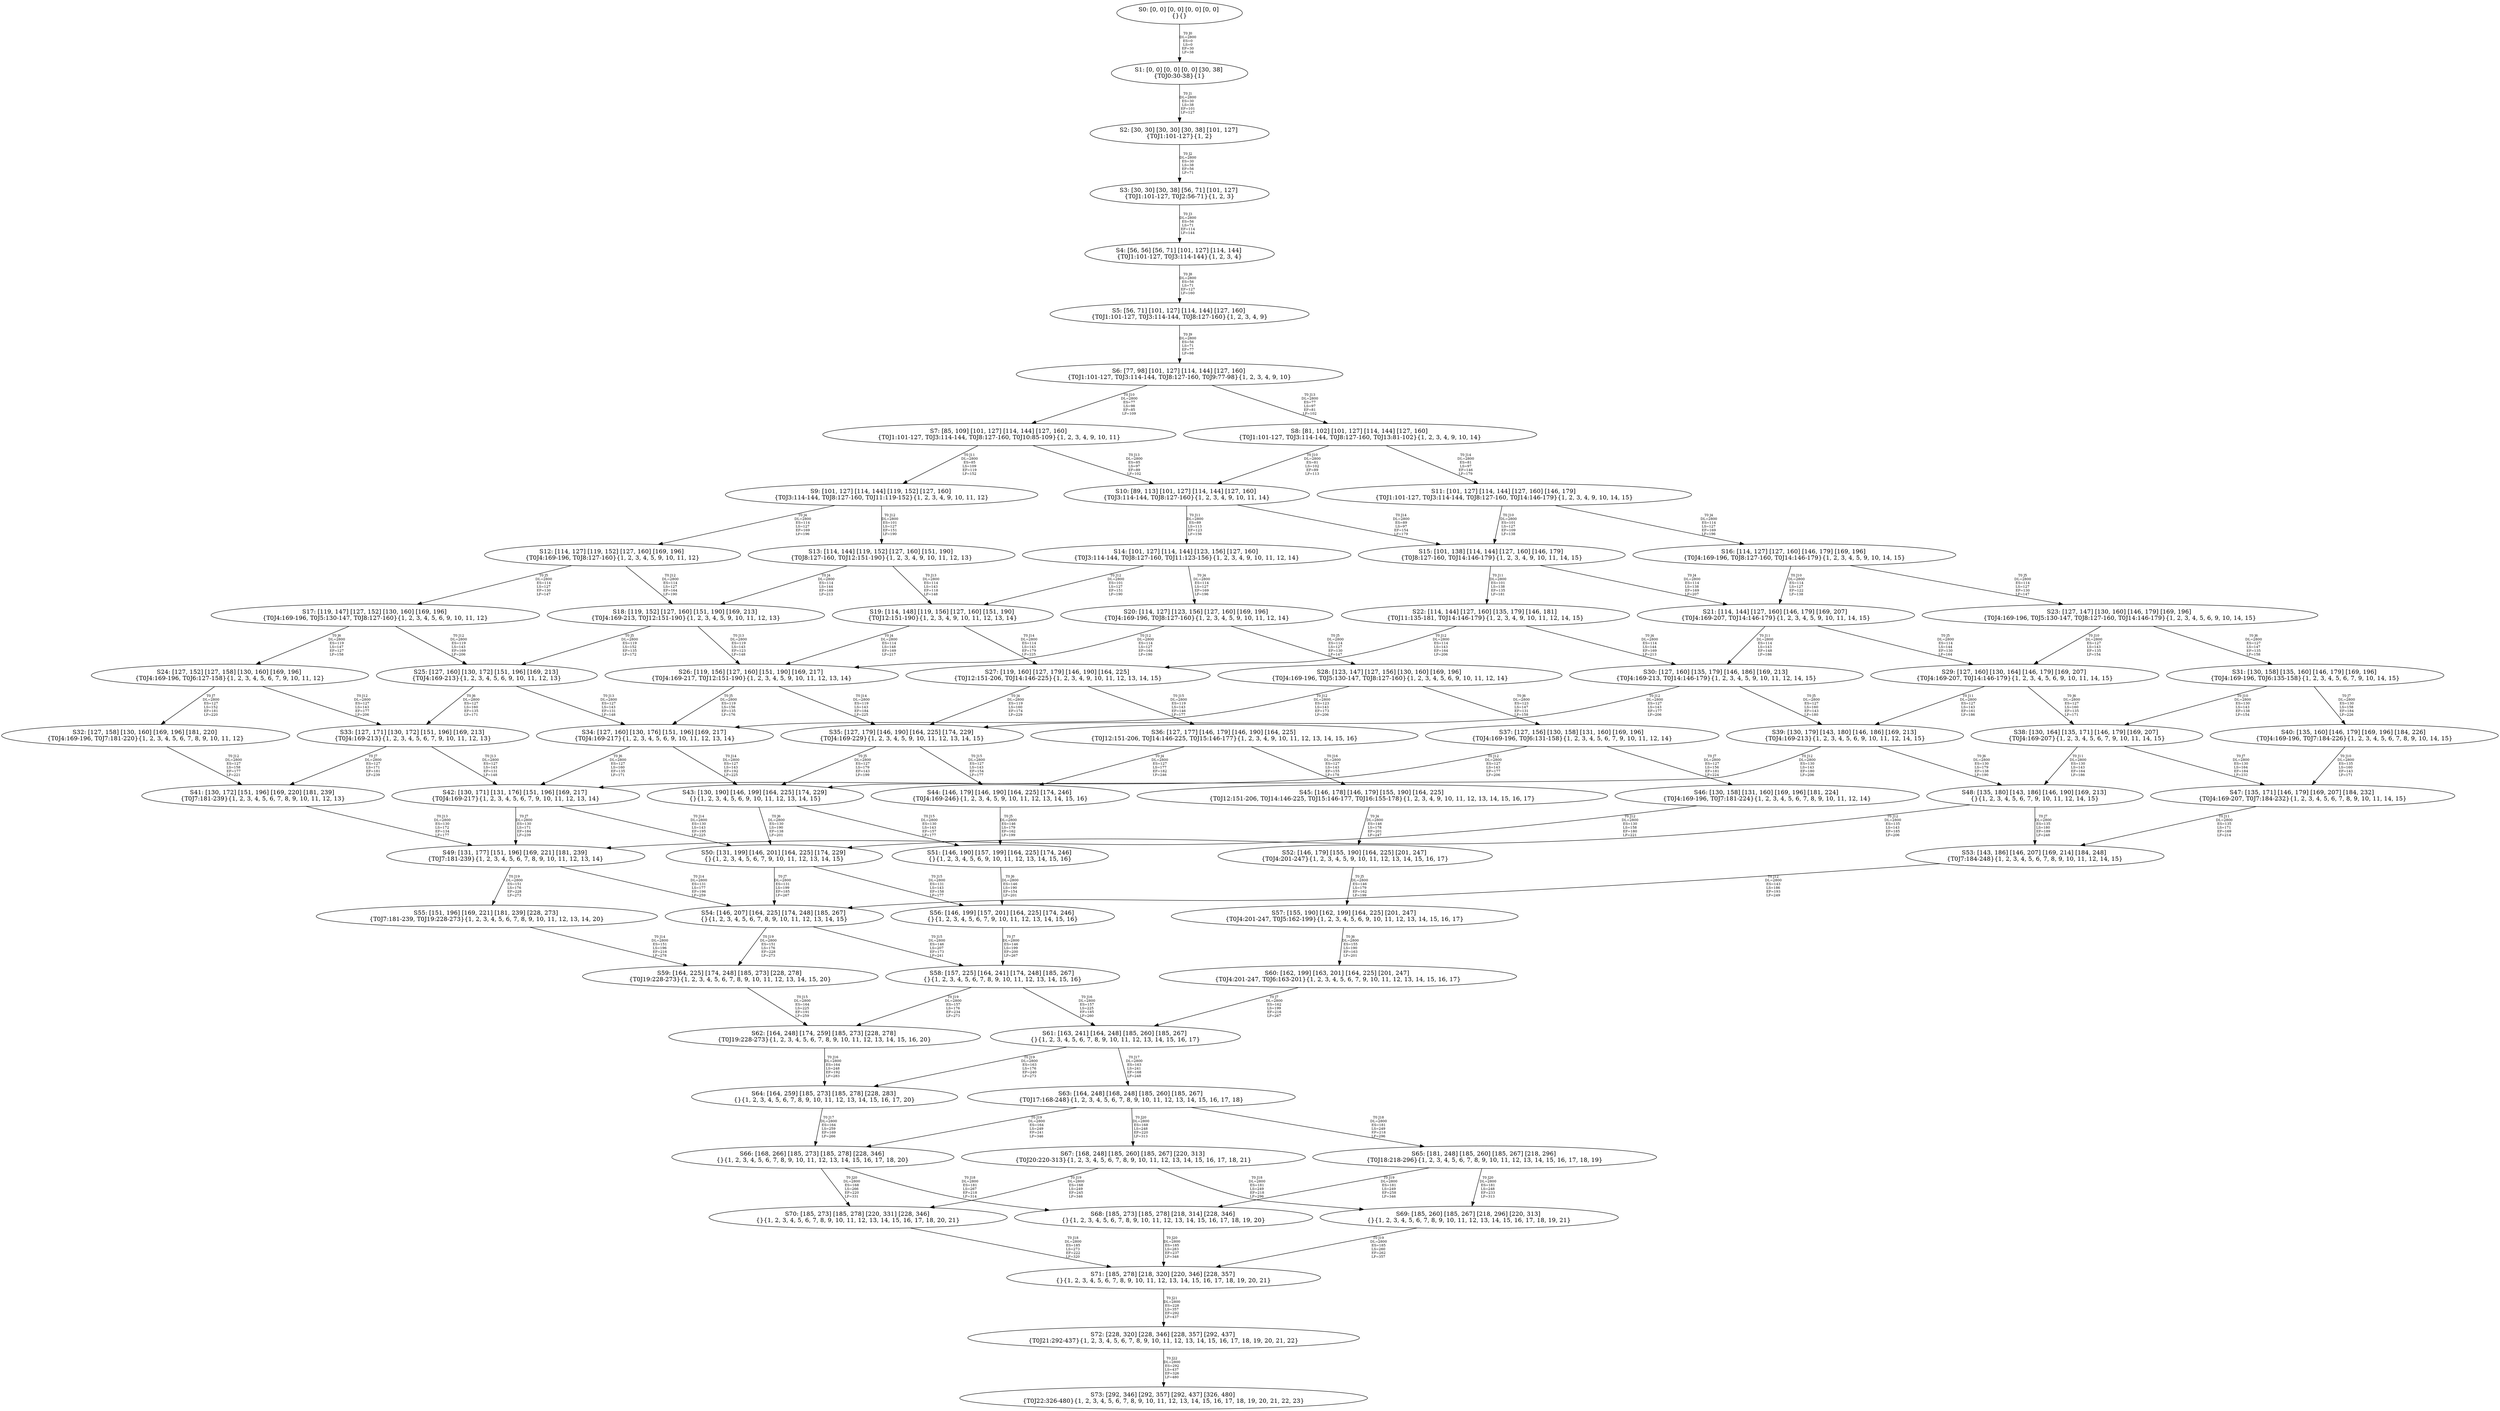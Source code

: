 digraph {
	S0[label="S0: [0, 0] [0, 0] [0, 0] [0, 0] \n{}{}"];
	S1[label="S1: [0, 0] [0, 0] [0, 0] [30, 38] \n{T0J0:30-38}{1}"];
	S2[label="S2: [30, 30] [30, 30] [30, 38] [101, 127] \n{T0J1:101-127}{1, 2}"];
	S3[label="S3: [30, 30] [30, 38] [56, 71] [101, 127] \n{T0J1:101-127, T0J2:56-71}{1, 2, 3}"];
	S4[label="S4: [56, 56] [56, 71] [101, 127] [114, 144] \n{T0J1:101-127, T0J3:114-144}{1, 2, 3, 4}"];
	S5[label="S5: [56, 71] [101, 127] [114, 144] [127, 160] \n{T0J1:101-127, T0J3:114-144, T0J8:127-160}{1, 2, 3, 4, 9}"];
	S6[label="S6: [77, 98] [101, 127] [114, 144] [127, 160] \n{T0J1:101-127, T0J3:114-144, T0J8:127-160, T0J9:77-98}{1, 2, 3, 4, 9, 10}"];
	S7[label="S7: [85, 109] [101, 127] [114, 144] [127, 160] \n{T0J1:101-127, T0J3:114-144, T0J8:127-160, T0J10:85-109}{1, 2, 3, 4, 9, 10, 11}"];
	S8[label="S8: [81, 102] [101, 127] [114, 144] [127, 160] \n{T0J1:101-127, T0J3:114-144, T0J8:127-160, T0J13:81-102}{1, 2, 3, 4, 9, 10, 14}"];
	S9[label="S9: [101, 127] [114, 144] [119, 152] [127, 160] \n{T0J3:114-144, T0J8:127-160, T0J11:119-152}{1, 2, 3, 4, 9, 10, 11, 12}"];
	S10[label="S10: [89, 113] [101, 127] [114, 144] [127, 160] \n{T0J3:114-144, T0J8:127-160}{1, 2, 3, 4, 9, 10, 11, 14}"];
	S11[label="S11: [101, 127] [114, 144] [127, 160] [146, 179] \n{T0J1:101-127, T0J3:114-144, T0J8:127-160, T0J14:146-179}{1, 2, 3, 4, 9, 10, 14, 15}"];
	S12[label="S12: [114, 127] [119, 152] [127, 160] [169, 196] \n{T0J4:169-196, T0J8:127-160}{1, 2, 3, 4, 5, 9, 10, 11, 12}"];
	S13[label="S13: [114, 144] [119, 152] [127, 160] [151, 190] \n{T0J8:127-160, T0J12:151-190}{1, 2, 3, 4, 9, 10, 11, 12, 13}"];
	S14[label="S14: [101, 127] [114, 144] [123, 156] [127, 160] \n{T0J3:114-144, T0J8:127-160, T0J11:123-156}{1, 2, 3, 4, 9, 10, 11, 12, 14}"];
	S15[label="S15: [101, 138] [114, 144] [127, 160] [146, 179] \n{T0J8:127-160, T0J14:146-179}{1, 2, 3, 4, 9, 10, 11, 14, 15}"];
	S16[label="S16: [114, 127] [127, 160] [146, 179] [169, 196] \n{T0J4:169-196, T0J8:127-160, T0J14:146-179}{1, 2, 3, 4, 5, 9, 10, 14, 15}"];
	S17[label="S17: [119, 147] [127, 152] [130, 160] [169, 196] \n{T0J4:169-196, T0J5:130-147, T0J8:127-160}{1, 2, 3, 4, 5, 6, 9, 10, 11, 12}"];
	S18[label="S18: [119, 152] [127, 160] [151, 190] [169, 213] \n{T0J4:169-213, T0J12:151-190}{1, 2, 3, 4, 5, 9, 10, 11, 12, 13}"];
	S19[label="S19: [114, 148] [119, 156] [127, 160] [151, 190] \n{T0J12:151-190}{1, 2, 3, 4, 9, 10, 11, 12, 13, 14}"];
	S20[label="S20: [114, 127] [123, 156] [127, 160] [169, 196] \n{T0J4:169-196, T0J8:127-160}{1, 2, 3, 4, 5, 9, 10, 11, 12, 14}"];
	S21[label="S21: [114, 144] [127, 160] [146, 179] [169, 207] \n{T0J4:169-207, T0J14:146-179}{1, 2, 3, 4, 5, 9, 10, 11, 14, 15}"];
	S22[label="S22: [114, 144] [127, 160] [135, 179] [146, 181] \n{T0J11:135-181, T0J14:146-179}{1, 2, 3, 4, 9, 10, 11, 12, 14, 15}"];
	S23[label="S23: [127, 147] [130, 160] [146, 179] [169, 196] \n{T0J4:169-196, T0J5:130-147, T0J8:127-160, T0J14:146-179}{1, 2, 3, 4, 5, 6, 9, 10, 14, 15}"];
	S24[label="S24: [127, 152] [127, 158] [130, 160] [169, 196] \n{T0J4:169-196, T0J6:127-158}{1, 2, 3, 4, 5, 6, 7, 9, 10, 11, 12}"];
	S25[label="S25: [127, 160] [130, 172] [151, 196] [169, 213] \n{T0J4:169-213}{1, 2, 3, 4, 5, 6, 9, 10, 11, 12, 13}"];
	S26[label="S26: [119, 156] [127, 160] [151, 190] [169, 217] \n{T0J4:169-217, T0J12:151-190}{1, 2, 3, 4, 5, 9, 10, 11, 12, 13, 14}"];
	S27[label="S27: [119, 160] [127, 179] [146, 190] [164, 225] \n{T0J12:151-206, T0J14:146-225}{1, 2, 3, 4, 9, 10, 11, 12, 13, 14, 15}"];
	S28[label="S28: [123, 147] [127, 156] [130, 160] [169, 196] \n{T0J4:169-196, T0J5:130-147, T0J8:127-160}{1, 2, 3, 4, 5, 6, 9, 10, 11, 12, 14}"];
	S29[label="S29: [127, 160] [130, 164] [146, 179] [169, 207] \n{T0J4:169-207, T0J14:146-179}{1, 2, 3, 4, 5, 6, 9, 10, 11, 14, 15}"];
	S30[label="S30: [127, 160] [135, 179] [146, 186] [169, 213] \n{T0J4:169-213, T0J14:146-179}{1, 2, 3, 4, 5, 9, 10, 11, 12, 14, 15}"];
	S31[label="S31: [130, 158] [135, 160] [146, 179] [169, 196] \n{T0J4:169-196, T0J6:135-158}{1, 2, 3, 4, 5, 6, 7, 9, 10, 14, 15}"];
	S32[label="S32: [127, 158] [130, 160] [169, 196] [181, 220] \n{T0J4:169-196, T0J7:181-220}{1, 2, 3, 4, 5, 6, 7, 8, 9, 10, 11, 12}"];
	S33[label="S33: [127, 171] [130, 172] [151, 196] [169, 213] \n{T0J4:169-213}{1, 2, 3, 4, 5, 6, 7, 9, 10, 11, 12, 13}"];
	S34[label="S34: [127, 160] [130, 176] [151, 196] [169, 217] \n{T0J4:169-217}{1, 2, 3, 4, 5, 6, 9, 10, 11, 12, 13, 14}"];
	S35[label="S35: [127, 179] [146, 190] [164, 225] [174, 229] \n{T0J4:169-229}{1, 2, 3, 4, 5, 9, 10, 11, 12, 13, 14, 15}"];
	S36[label="S36: [127, 177] [146, 179] [146, 190] [164, 225] \n{T0J12:151-206, T0J14:146-225, T0J15:146-177}{1, 2, 3, 4, 9, 10, 11, 12, 13, 14, 15, 16}"];
	S37[label="S37: [127, 156] [130, 158] [131, 160] [169, 196] \n{T0J4:169-196, T0J6:131-158}{1, 2, 3, 4, 5, 6, 7, 9, 10, 11, 12, 14}"];
	S38[label="S38: [130, 164] [135, 171] [146, 179] [169, 207] \n{T0J4:169-207}{1, 2, 3, 4, 5, 6, 7, 9, 10, 11, 14, 15}"];
	S39[label="S39: [130, 179] [143, 180] [146, 186] [169, 213] \n{T0J4:169-213}{1, 2, 3, 4, 5, 6, 9, 10, 11, 12, 14, 15}"];
	S40[label="S40: [135, 160] [146, 179] [169, 196] [184, 226] \n{T0J4:169-196, T0J7:184-226}{1, 2, 3, 4, 5, 6, 7, 8, 9, 10, 14, 15}"];
	S41[label="S41: [130, 172] [151, 196] [169, 220] [181, 239] \n{T0J7:181-239}{1, 2, 3, 4, 5, 6, 7, 8, 9, 10, 11, 12, 13}"];
	S42[label="S42: [130, 171] [131, 176] [151, 196] [169, 217] \n{T0J4:169-217}{1, 2, 3, 4, 5, 6, 7, 9, 10, 11, 12, 13, 14}"];
	S43[label="S43: [130, 190] [146, 199] [164, 225] [174, 229] \n{}{1, 2, 3, 4, 5, 6, 9, 10, 11, 12, 13, 14, 15}"];
	S44[label="S44: [146, 179] [146, 190] [164, 225] [174, 246] \n{T0J4:169-246}{1, 2, 3, 4, 5, 9, 10, 11, 12, 13, 14, 15, 16}"];
	S45[label="S45: [146, 178] [146, 179] [155, 190] [164, 225] \n{T0J12:151-206, T0J14:146-225, T0J15:146-177, T0J16:155-178}{1, 2, 3, 4, 9, 10, 11, 12, 13, 14, 15, 16, 17}"];
	S46[label="S46: [130, 158] [131, 160] [169, 196] [181, 224] \n{T0J4:169-196, T0J7:181-224}{1, 2, 3, 4, 5, 6, 7, 8, 9, 10, 11, 12, 14}"];
	S47[label="S47: [135, 171] [146, 179] [169, 207] [184, 232] \n{T0J4:169-207, T0J7:184-232}{1, 2, 3, 4, 5, 6, 7, 8, 9, 10, 11, 14, 15}"];
	S48[label="S48: [135, 180] [143, 186] [146, 190] [169, 213] \n{}{1, 2, 3, 4, 5, 6, 7, 9, 10, 11, 12, 14, 15}"];
	S49[label="S49: [131, 177] [151, 196] [169, 221] [181, 239] \n{T0J7:181-239}{1, 2, 3, 4, 5, 6, 7, 8, 9, 10, 11, 12, 13, 14}"];
	S50[label="S50: [131, 199] [146, 201] [164, 225] [174, 229] \n{}{1, 2, 3, 4, 5, 6, 7, 9, 10, 11, 12, 13, 14, 15}"];
	S51[label="S51: [146, 190] [157, 199] [164, 225] [174, 246] \n{}{1, 2, 3, 4, 5, 6, 9, 10, 11, 12, 13, 14, 15, 16}"];
	S52[label="S52: [146, 179] [155, 190] [164, 225] [201, 247] \n{T0J4:201-247}{1, 2, 3, 4, 5, 9, 10, 11, 12, 13, 14, 15, 16, 17}"];
	S53[label="S53: [143, 186] [146, 207] [169, 214] [184, 248] \n{T0J7:184-248}{1, 2, 3, 4, 5, 6, 7, 8, 9, 10, 11, 12, 14, 15}"];
	S54[label="S54: [146, 207] [164, 225] [174, 248] [185, 267] \n{}{1, 2, 3, 4, 5, 6, 7, 8, 9, 10, 11, 12, 13, 14, 15}"];
	S55[label="S55: [151, 196] [169, 221] [181, 239] [228, 273] \n{T0J7:181-239, T0J19:228-273}{1, 2, 3, 4, 5, 6, 7, 8, 9, 10, 11, 12, 13, 14, 20}"];
	S56[label="S56: [146, 199] [157, 201] [164, 225] [174, 246] \n{}{1, 2, 3, 4, 5, 6, 7, 9, 10, 11, 12, 13, 14, 15, 16}"];
	S57[label="S57: [155, 190] [162, 199] [164, 225] [201, 247] \n{T0J4:201-247, T0J5:162-199}{1, 2, 3, 4, 5, 6, 9, 10, 11, 12, 13, 14, 15, 16, 17}"];
	S58[label="S58: [157, 225] [164, 241] [174, 248] [185, 267] \n{}{1, 2, 3, 4, 5, 6, 7, 8, 9, 10, 11, 12, 13, 14, 15, 16}"];
	S59[label="S59: [164, 225] [174, 248] [185, 273] [228, 278] \n{T0J19:228-273}{1, 2, 3, 4, 5, 6, 7, 8, 9, 10, 11, 12, 13, 14, 15, 20}"];
	S60[label="S60: [162, 199] [163, 201] [164, 225] [201, 247] \n{T0J4:201-247, T0J6:163-201}{1, 2, 3, 4, 5, 6, 7, 9, 10, 11, 12, 13, 14, 15, 16, 17}"];
	S61[label="S61: [163, 241] [164, 248] [185, 260] [185, 267] \n{}{1, 2, 3, 4, 5, 6, 7, 8, 9, 10, 11, 12, 13, 14, 15, 16, 17}"];
	S62[label="S62: [164, 248] [174, 259] [185, 273] [228, 278] \n{T0J19:228-273}{1, 2, 3, 4, 5, 6, 7, 8, 9, 10, 11, 12, 13, 14, 15, 16, 20}"];
	S63[label="S63: [164, 248] [168, 248] [185, 260] [185, 267] \n{T0J17:168-248}{1, 2, 3, 4, 5, 6, 7, 8, 9, 10, 11, 12, 13, 14, 15, 16, 17, 18}"];
	S64[label="S64: [164, 259] [185, 273] [185, 278] [228, 283] \n{}{1, 2, 3, 4, 5, 6, 7, 8, 9, 10, 11, 12, 13, 14, 15, 16, 17, 20}"];
	S65[label="S65: [181, 248] [185, 260] [185, 267] [218, 296] \n{T0J18:218-296}{1, 2, 3, 4, 5, 6, 7, 8, 9, 10, 11, 12, 13, 14, 15, 16, 17, 18, 19}"];
	S66[label="S66: [168, 266] [185, 273] [185, 278] [228, 346] \n{}{1, 2, 3, 4, 5, 6, 7, 8, 9, 10, 11, 12, 13, 14, 15, 16, 17, 18, 20}"];
	S67[label="S67: [168, 248] [185, 260] [185, 267] [220, 313] \n{T0J20:220-313}{1, 2, 3, 4, 5, 6, 7, 8, 9, 10, 11, 12, 13, 14, 15, 16, 17, 18, 21}"];
	S68[label="S68: [185, 273] [185, 278] [218, 314] [228, 346] \n{}{1, 2, 3, 4, 5, 6, 7, 8, 9, 10, 11, 12, 13, 14, 15, 16, 17, 18, 19, 20}"];
	S69[label="S69: [185, 260] [185, 267] [218, 296] [220, 313] \n{}{1, 2, 3, 4, 5, 6, 7, 8, 9, 10, 11, 12, 13, 14, 15, 16, 17, 18, 19, 21}"];
	S70[label="S70: [185, 273] [185, 278] [220, 331] [228, 346] \n{}{1, 2, 3, 4, 5, 6, 7, 8, 9, 10, 11, 12, 13, 14, 15, 16, 17, 18, 20, 21}"];
	S71[label="S71: [185, 278] [218, 320] [220, 346] [228, 357] \n{}{1, 2, 3, 4, 5, 6, 7, 8, 9, 10, 11, 12, 13, 14, 15, 16, 17, 18, 19, 20, 21}"];
	S72[label="S72: [228, 320] [228, 346] [228, 357] [292, 437] \n{T0J21:292-437}{1, 2, 3, 4, 5, 6, 7, 8, 9, 10, 11, 12, 13, 14, 15, 16, 17, 18, 19, 20, 21, 22}"];
	S73[label="S73: [292, 346] [292, 357] [292, 437] [326, 480] \n{T0J22:326-480}{1, 2, 3, 4, 5, 6, 7, 8, 9, 10, 11, 12, 13, 14, 15, 16, 17, 18, 19, 20, 21, 22, 23}"];
	S0 -> S1[label="T0 J0\nDL=2800\nES=0\nLS=0\nEF=30\nLF=38",fontsize=8];
	S1 -> S2[label="T0 J1\nDL=2800\nES=30\nLS=38\nEF=101\nLF=127",fontsize=8];
	S2 -> S3[label="T0 J2\nDL=2800\nES=30\nLS=38\nEF=56\nLF=71",fontsize=8];
	S3 -> S4[label="T0 J3\nDL=2800\nES=56\nLS=71\nEF=114\nLF=144",fontsize=8];
	S4 -> S5[label="T0 J8\nDL=2800\nES=56\nLS=71\nEF=127\nLF=160",fontsize=8];
	S5 -> S6[label="T0 J9\nDL=2800\nES=56\nLS=71\nEF=77\nLF=98",fontsize=8];
	S6 -> S7[label="T0 J10\nDL=2800\nES=77\nLS=98\nEF=85\nLF=109",fontsize=8];
	S6 -> S8[label="T0 J13\nDL=2800\nES=77\nLS=97\nEF=81\nLF=102",fontsize=8];
	S7 -> S9[label="T0 J11\nDL=2800\nES=85\nLS=109\nEF=119\nLF=152",fontsize=8];
	S7 -> S10[label="T0 J13\nDL=2800\nES=85\nLS=97\nEF=89\nLF=102",fontsize=8];
	S8 -> S10[label="T0 J10\nDL=2800\nES=81\nLS=102\nEF=89\nLF=113",fontsize=8];
	S8 -> S11[label="T0 J14\nDL=2800\nES=81\nLS=97\nEF=146\nLF=179",fontsize=8];
	S9 -> S12[label="T0 J4\nDL=2800\nES=114\nLS=127\nEF=169\nLF=196",fontsize=8];
	S9 -> S13[label="T0 J12\nDL=2800\nES=101\nLS=127\nEF=151\nLF=190",fontsize=8];
	S10 -> S14[label="T0 J11\nDL=2800\nES=89\nLS=113\nEF=123\nLF=156",fontsize=8];
	S10 -> S15[label="T0 J14\nDL=2800\nES=89\nLS=97\nEF=154\nLF=179",fontsize=8];
	S11 -> S16[label="T0 J4\nDL=2800\nES=114\nLS=127\nEF=169\nLF=196",fontsize=8];
	S11 -> S15[label="T0 J10\nDL=2800\nES=101\nLS=127\nEF=109\nLF=138",fontsize=8];
	S12 -> S17[label="T0 J5\nDL=2800\nES=114\nLS=127\nEF=130\nLF=147",fontsize=8];
	S12 -> S18[label="T0 J12\nDL=2800\nES=114\nLS=127\nEF=164\nLF=190",fontsize=8];
	S13 -> S18[label="T0 J4\nDL=2800\nES=114\nLS=144\nEF=169\nLF=213",fontsize=8];
	S13 -> S19[label="T0 J13\nDL=2800\nES=114\nLS=143\nEF=118\nLF=148",fontsize=8];
	S14 -> S20[label="T0 J4\nDL=2800\nES=114\nLS=127\nEF=169\nLF=196",fontsize=8];
	S14 -> S19[label="T0 J12\nDL=2800\nES=101\nLS=127\nEF=151\nLF=190",fontsize=8];
	S15 -> S21[label="T0 J4\nDL=2800\nES=114\nLS=138\nEF=169\nLF=207",fontsize=8];
	S15 -> S22[label="T0 J11\nDL=2800\nES=101\nLS=138\nEF=135\nLF=181",fontsize=8];
	S16 -> S23[label="T0 J5\nDL=2800\nES=114\nLS=127\nEF=130\nLF=147",fontsize=8];
	S16 -> S21[label="T0 J10\nDL=2800\nES=114\nLS=127\nEF=122\nLF=138",fontsize=8];
	S17 -> S24[label="T0 J6\nDL=2800\nES=119\nLS=147\nEF=127\nLF=158",fontsize=8];
	S17 -> S25[label="T0 J12\nDL=2800\nES=119\nLS=143\nEF=169\nLF=206",fontsize=8];
	S18 -> S25[label="T0 J5\nDL=2800\nES=119\nLS=152\nEF=135\nLF=172",fontsize=8];
	S18 -> S26[label="T0 J13\nDL=2800\nES=119\nLS=143\nEF=123\nLF=148",fontsize=8];
	S19 -> S26[label="T0 J4\nDL=2800\nES=114\nLS=148\nEF=169\nLF=217",fontsize=8];
	S19 -> S27[label="T0 J14\nDL=2800\nES=114\nLS=143\nEF=179\nLF=225",fontsize=8];
	S20 -> S28[label="T0 J5\nDL=2800\nES=114\nLS=127\nEF=130\nLF=147",fontsize=8];
	S20 -> S26[label="T0 J12\nDL=2800\nES=114\nLS=127\nEF=164\nLF=190",fontsize=8];
	S21 -> S29[label="T0 J5\nDL=2800\nES=114\nLS=144\nEF=130\nLF=164",fontsize=8];
	S21 -> S30[label="T0 J11\nDL=2800\nES=114\nLS=143\nEF=148\nLF=186",fontsize=8];
	S22 -> S30[label="T0 J4\nDL=2800\nES=114\nLS=144\nEF=169\nLF=213",fontsize=8];
	S22 -> S27[label="T0 J12\nDL=2800\nES=114\nLS=143\nEF=164\nLF=206",fontsize=8];
	S23 -> S31[label="T0 J6\nDL=2800\nES=127\nLS=147\nEF=135\nLF=158",fontsize=8];
	S23 -> S29[label="T0 J10\nDL=2800\nES=127\nLS=143\nEF=135\nLF=154",fontsize=8];
	S24 -> S32[label="T0 J7\nDL=2800\nES=127\nLS=152\nEF=181\nLF=220",fontsize=8];
	S24 -> S33[label="T0 J12\nDL=2800\nES=127\nLS=143\nEF=177\nLF=206",fontsize=8];
	S25 -> S33[label="T0 J6\nDL=2800\nES=127\nLS=160\nEF=135\nLF=171",fontsize=8];
	S25 -> S34[label="T0 J13\nDL=2800\nES=127\nLS=143\nEF=131\nLF=148",fontsize=8];
	S26 -> S34[label="T0 J5\nDL=2800\nES=119\nLS=156\nEF=135\nLF=176",fontsize=8];
	S26 -> S35[label="T0 J14\nDL=2800\nES=119\nLS=143\nEF=184\nLF=225",fontsize=8];
	S27 -> S35[label="T0 J4\nDL=2800\nES=119\nLS=160\nEF=174\nLF=229",fontsize=8];
	S27 -> S36[label="T0 J15\nDL=2800\nES=119\nLS=143\nEF=146\nLF=177",fontsize=8];
	S28 -> S37[label="T0 J6\nDL=2800\nES=123\nLS=147\nEF=131\nLF=158",fontsize=8];
	S28 -> S34[label="T0 J12\nDL=2800\nES=123\nLS=143\nEF=173\nLF=206",fontsize=8];
	S29 -> S38[label="T0 J6\nDL=2800\nES=127\nLS=160\nEF=135\nLF=171",fontsize=8];
	S29 -> S39[label="T0 J11\nDL=2800\nES=127\nLS=143\nEF=161\nLF=186",fontsize=8];
	S30 -> S39[label="T0 J5\nDL=2800\nES=127\nLS=160\nEF=143\nLF=180",fontsize=8];
	S30 -> S35[label="T0 J12\nDL=2800\nES=127\nLS=143\nEF=177\nLF=206",fontsize=8];
	S31 -> S40[label="T0 J7\nDL=2800\nES=130\nLS=158\nEF=184\nLF=226",fontsize=8];
	S31 -> S38[label="T0 J10\nDL=2800\nES=130\nLS=143\nEF=138\nLF=154",fontsize=8];
	S32 -> S41[label="T0 J12\nDL=2800\nES=127\nLS=158\nEF=177\nLF=221",fontsize=8];
	S33 -> S41[label="T0 J7\nDL=2800\nES=127\nLS=171\nEF=181\nLF=239",fontsize=8];
	S33 -> S42[label="T0 J13\nDL=2800\nES=127\nLS=143\nEF=131\nLF=148",fontsize=8];
	S34 -> S42[label="T0 J6\nDL=2800\nES=127\nLS=160\nEF=135\nLF=171",fontsize=8];
	S34 -> S43[label="T0 J14\nDL=2800\nES=127\nLS=143\nEF=192\nLF=225",fontsize=8];
	S35 -> S43[label="T0 J5\nDL=2800\nES=127\nLS=179\nEF=143\nLF=199",fontsize=8];
	S35 -> S44[label="T0 J15\nDL=2800\nES=127\nLS=143\nEF=154\nLF=177",fontsize=8];
	S36 -> S44[label="T0 J4\nDL=2800\nES=127\nLS=177\nEF=182\nLF=246",fontsize=8];
	S36 -> S45[label="T0 J16\nDL=2800\nES=127\nLS=143\nEF=155\nLF=178",fontsize=8];
	S37 -> S46[label="T0 J7\nDL=2800\nES=127\nLS=156\nEF=181\nLF=224",fontsize=8];
	S37 -> S42[label="T0 J12\nDL=2800\nES=127\nLS=143\nEF=177\nLF=206",fontsize=8];
	S38 -> S47[label="T0 J7\nDL=2800\nES=130\nLS=164\nEF=184\nLF=232",fontsize=8];
	S38 -> S48[label="T0 J11\nDL=2800\nES=130\nLS=143\nEF=164\nLF=186",fontsize=8];
	S39 -> S48[label="T0 J6\nDL=2800\nES=130\nLS=179\nEF=138\nLF=190",fontsize=8];
	S39 -> S43[label="T0 J12\nDL=2800\nES=130\nLS=143\nEF=180\nLF=206",fontsize=8];
	S40 -> S47[label="T0 J10\nDL=2800\nES=135\nLS=160\nEF=143\nLF=171",fontsize=8];
	S41 -> S49[label="T0 J13\nDL=2800\nES=130\nLS=172\nEF=134\nLF=177",fontsize=8];
	S42 -> S49[label="T0 J7\nDL=2800\nES=130\nLS=171\nEF=184\nLF=239",fontsize=8];
	S42 -> S50[label="T0 J14\nDL=2800\nES=130\nLS=143\nEF=195\nLF=225",fontsize=8];
	S43 -> S50[label="T0 J6\nDL=2800\nES=130\nLS=190\nEF=138\nLF=201",fontsize=8];
	S43 -> S51[label="T0 J15\nDL=2800\nES=130\nLS=143\nEF=157\nLF=177",fontsize=8];
	S44 -> S51[label="T0 J5\nDL=2800\nES=146\nLS=179\nEF=162\nLF=199",fontsize=8];
	S45 -> S52[label="T0 J4\nDL=2800\nES=146\nLS=178\nEF=201\nLF=247",fontsize=8];
	S46 -> S49[label="T0 J12\nDL=2800\nES=130\nLS=158\nEF=180\nLF=221",fontsize=8];
	S47 -> S53[label="T0 J11\nDL=2800\nES=135\nLS=171\nEF=169\nLF=214",fontsize=8];
	S48 -> S53[label="T0 J7\nDL=2800\nES=135\nLS=180\nEF=189\nLF=248",fontsize=8];
	S48 -> S50[label="T0 J12\nDL=2800\nES=135\nLS=143\nEF=185\nLF=206",fontsize=8];
	S49 -> S54[label="T0 J14\nDL=2800\nES=131\nLS=177\nEF=196\nLF=259",fontsize=8];
	S49 -> S55[label="T0 J19\nDL=2800\nES=151\nLS=176\nEF=228\nLF=273",fontsize=8];
	S50 -> S54[label="T0 J7\nDL=2800\nES=131\nLS=199\nEF=185\nLF=267",fontsize=8];
	S50 -> S56[label="T0 J15\nDL=2800\nES=131\nLS=143\nEF=158\nLF=177",fontsize=8];
	S51 -> S56[label="T0 J6\nDL=2800\nES=146\nLS=190\nEF=154\nLF=201",fontsize=8];
	S52 -> S57[label="T0 J5\nDL=2800\nES=146\nLS=179\nEF=162\nLF=199",fontsize=8];
	S53 -> S54[label="T0 J12\nDL=2800\nES=143\nLS=186\nEF=193\nLF=249",fontsize=8];
	S54 -> S58[label="T0 J15\nDL=2800\nES=146\nLS=207\nEF=173\nLF=241",fontsize=8];
	S54 -> S59[label="T0 J19\nDL=2800\nES=151\nLS=176\nEF=228\nLF=273",fontsize=8];
	S55 -> S59[label="T0 J14\nDL=2800\nES=151\nLS=196\nEF=216\nLF=278",fontsize=8];
	S56 -> S58[label="T0 J7\nDL=2800\nES=146\nLS=199\nEF=200\nLF=267",fontsize=8];
	S57 -> S60[label="T0 J6\nDL=2800\nES=155\nLS=190\nEF=163\nLF=201",fontsize=8];
	S58 -> S61[label="T0 J16\nDL=2800\nES=157\nLS=225\nEF=185\nLF=260",fontsize=8];
	S58 -> S62[label="T0 J19\nDL=2800\nES=157\nLS=176\nEF=234\nLF=273",fontsize=8];
	S59 -> S62[label="T0 J15\nDL=2800\nES=164\nLS=225\nEF=191\nLF=259",fontsize=8];
	S60 -> S61[label="T0 J7\nDL=2800\nES=162\nLS=199\nEF=216\nLF=267",fontsize=8];
	S61 -> S63[label="T0 J17\nDL=2800\nES=163\nLS=241\nEF=168\nLF=248",fontsize=8];
	S61 -> S64[label="T0 J19\nDL=2800\nES=163\nLS=176\nEF=240\nLF=273",fontsize=8];
	S62 -> S64[label="T0 J16\nDL=2800\nES=164\nLS=248\nEF=192\nLF=283",fontsize=8];
	S63 -> S65[label="T0 J18\nDL=2800\nES=181\nLS=249\nEF=218\nLF=296",fontsize=8];
	S63 -> S66[label="T0 J19\nDL=2800\nES=164\nLS=249\nEF=241\nLF=346",fontsize=8];
	S63 -> S67[label="T0 J20\nDL=2800\nES=168\nLS=248\nEF=220\nLF=313",fontsize=8];
	S64 -> S66[label="T0 J17\nDL=2800\nES=164\nLS=259\nEF=169\nLF=266",fontsize=8];
	S65 -> S68[label="T0 J19\nDL=2800\nES=181\nLS=249\nEF=258\nLF=346",fontsize=8];
	S65 -> S69[label="T0 J20\nDL=2800\nES=181\nLS=248\nEF=233\nLF=313",fontsize=8];
	S66 -> S68[label="T0 J18\nDL=2800\nES=181\nLS=267\nEF=218\nLF=314",fontsize=8];
	S66 -> S70[label="T0 J20\nDL=2800\nES=168\nLS=266\nEF=220\nLF=331",fontsize=8];
	S67 -> S69[label="T0 J18\nDL=2800\nES=181\nLS=249\nEF=218\nLF=296",fontsize=8];
	S67 -> S70[label="T0 J19\nDL=2800\nES=168\nLS=249\nEF=245\nLF=346",fontsize=8];
	S68 -> S71[label="T0 J20\nDL=2800\nES=185\nLS=283\nEF=237\nLF=348",fontsize=8];
	S69 -> S71[label="T0 J19\nDL=2800\nES=185\nLS=260\nEF=262\nLF=357",fontsize=8];
	S70 -> S71[label="T0 J18\nDL=2800\nES=185\nLS=273\nEF=222\nLF=320",fontsize=8];
	S71 -> S72[label="T0 J21\nDL=2800\nES=228\nLS=357\nEF=292\nLF=437",fontsize=8];
	S72 -> S73[label="T0 J22\nDL=2800\nES=292\nLS=437\nEF=326\nLF=480",fontsize=8];
}
